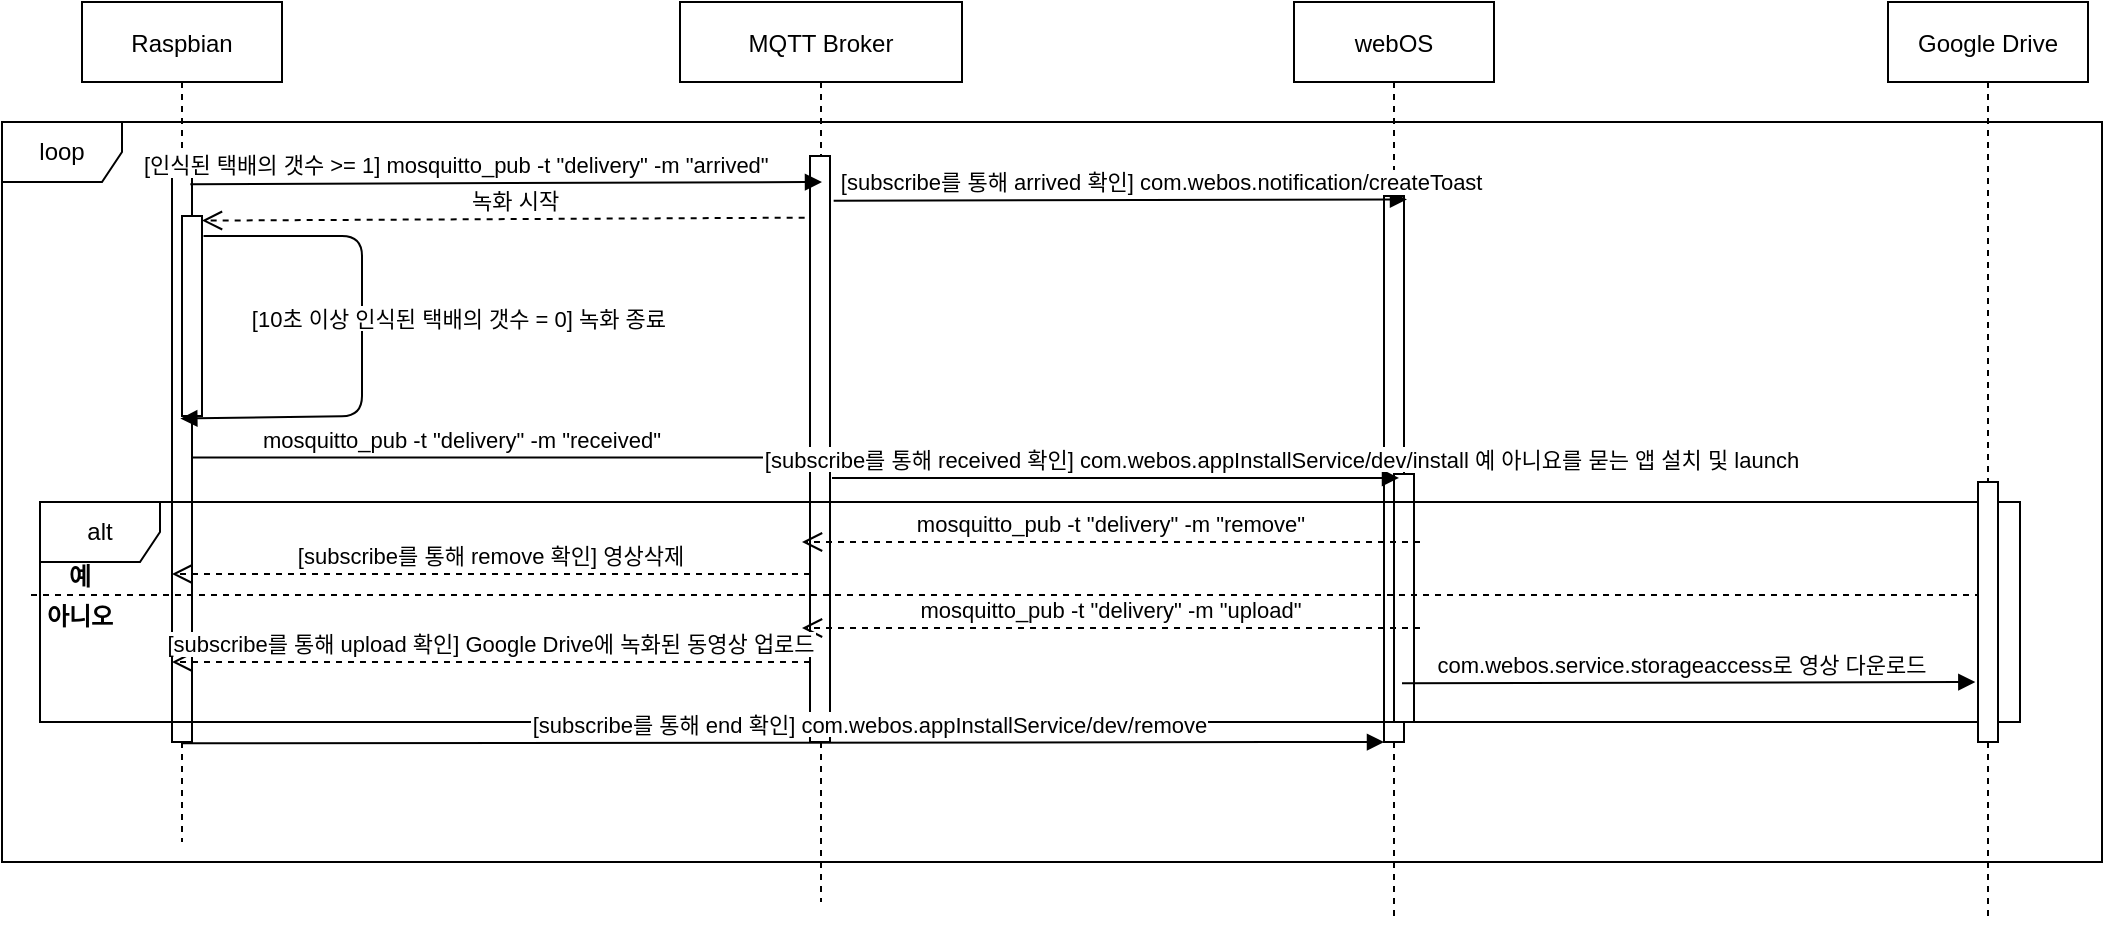 <mxfile version="20.2.7" type="github">
  <diagram id="kgpKYQtTHZ0yAKxKKP6v" name="Page-1">
    <mxGraphModel dx="2028" dy="573" grid="1" gridSize="10" guides="1" tooltips="1" connect="1" arrows="1" fold="1" page="1" pageScale="1" pageWidth="850" pageHeight="1100" math="0" shadow="0">
      <root>
        <mxCell id="0" />
        <mxCell id="1" parent="0" />
        <mxCell id="TofHJ6HbpgdQGZlDXPIa-22" value="loop" style="shape=umlFrame;whiteSpace=wrap;html=1;" parent="1" vertex="1">
          <mxGeometry x="-140" y="130" width="1050" height="370" as="geometry" />
        </mxCell>
        <mxCell id="3nuBFxr9cyL0pnOWT2aG-1" value="webOS" style="shape=umlLifeline;perimeter=lifelinePerimeter;container=1;collapsible=0;recursiveResize=0;rounded=0;shadow=0;strokeWidth=1;" parent="1" vertex="1">
          <mxGeometry x="506" y="70" width="100" height="460" as="geometry" />
        </mxCell>
        <mxCell id="3nuBFxr9cyL0pnOWT2aG-2" value="" style="points=[];perimeter=orthogonalPerimeter;rounded=0;shadow=0;strokeWidth=1;" parent="3nuBFxr9cyL0pnOWT2aG-1" vertex="1">
          <mxGeometry x="45" y="97" width="10" height="273" as="geometry" />
        </mxCell>
        <mxCell id="3nuBFxr9cyL0pnOWT2aG-4" value="" style="points=[];perimeter=orthogonalPerimeter;rounded=0;shadow=0;strokeWidth=1;" parent="3nuBFxr9cyL0pnOWT2aG-1" vertex="1">
          <mxGeometry x="50" y="236" width="10" height="124" as="geometry" />
        </mxCell>
        <mxCell id="3nuBFxr9cyL0pnOWT2aG-5" value="Raspbian" style="shape=umlLifeline;perimeter=lifelinePerimeter;container=1;collapsible=0;recursiveResize=0;rounded=0;shadow=0;strokeWidth=1;" parent="1" vertex="1">
          <mxGeometry x="-100" y="70" width="100" height="420" as="geometry" />
        </mxCell>
        <mxCell id="3nuBFxr9cyL0pnOWT2aG-6" value="" style="points=[];perimeter=orthogonalPerimeter;rounded=0;shadow=0;strokeWidth=1;" parent="3nuBFxr9cyL0pnOWT2aG-5" vertex="1">
          <mxGeometry x="45" y="77" width="10" height="293" as="geometry" />
        </mxCell>
        <mxCell id="TofHJ6HbpgdQGZlDXPIa-15" value="" style="points=[];perimeter=orthogonalPerimeter;rounded=0;shadow=0;strokeWidth=1;" parent="3nuBFxr9cyL0pnOWT2aG-5" vertex="1">
          <mxGeometry x="50" y="107" width="10" height="100" as="geometry" />
        </mxCell>
        <mxCell id="TofHJ6HbpgdQGZlDXPIa-11" value="[10초 이상 인식된 택배의 갯수 = 0] 녹화 종료 " style="verticalAlign=bottom;endArrow=block;shadow=0;strokeWidth=1;startArrow=none;exitX=1.077;exitY=0.1;exitDx=0;exitDy=0;exitPerimeter=0;entryX=-0.084;entryY=1.013;entryDx=0;entryDy=0;entryPerimeter=0;" parent="3nuBFxr9cyL0pnOWT2aG-5" source="TofHJ6HbpgdQGZlDXPIa-15" target="TofHJ6HbpgdQGZlDXPIa-15" edge="1">
          <mxGeometry x="-0.006" y="50" relative="1" as="geometry">
            <mxPoint x="60" y="119" as="sourcePoint" />
            <mxPoint x="235.17" y="176.68" as="targetPoint" />
            <mxPoint as="offset" />
            <Array as="points">
              <mxPoint x="140" y="117" />
              <mxPoint x="140" y="207" />
            </Array>
          </mxGeometry>
        </mxCell>
        <mxCell id="TofHJ6HbpgdQGZlDXPIa-4" value="녹화 시작" style="verticalAlign=bottom;endArrow=open;dashed=1;endSize=8;shadow=0;strokeWidth=1;entryX=1;entryY=0.023;entryDx=0;entryDy=0;entryPerimeter=0;exitX=0.933;exitY=0.105;exitDx=0;exitDy=0;exitPerimeter=0;" parent="1" source="TofHJ6HbpgdQGZlDXPIa-6" target="TofHJ6HbpgdQGZlDXPIa-15" edge="1">
          <mxGeometry relative="1" as="geometry">
            <mxPoint x="-40" y="177" as="targetPoint" />
            <mxPoint x="269" y="180" as="sourcePoint" />
          </mxGeometry>
        </mxCell>
        <mxCell id="TofHJ6HbpgdQGZlDXPIa-5" value="MQTT Broker" style="shape=umlLifeline;perimeter=lifelinePerimeter;container=1;collapsible=0;recursiveResize=0;rounded=0;shadow=0;strokeWidth=1;" parent="1" vertex="1">
          <mxGeometry x="199" y="70" width="141" height="450" as="geometry" />
        </mxCell>
        <mxCell id="TofHJ6HbpgdQGZlDXPIa-6" value="" style="points=[];perimeter=orthogonalPerimeter;rounded=0;shadow=0;strokeWidth=1;" parent="TofHJ6HbpgdQGZlDXPIa-5" vertex="1">
          <mxGeometry x="65" y="77" width="10" height="293" as="geometry" />
        </mxCell>
        <mxCell id="TofHJ6HbpgdQGZlDXPIa-27" value="" style="endArrow=none;dashed=1;html=1;rounded=0;exitX=-0.006;exitY=0.505;exitDx=0;exitDy=0;exitPerimeter=0;" parent="TofHJ6HbpgdQGZlDXPIa-5" target="TofHJ6HbpgdQGZlDXPIa-34" edge="1">
          <mxGeometry width="50" height="50" relative="1" as="geometry">
            <mxPoint x="-324.5" y="296.5" as="sourcePoint" />
            <mxPoint x="432.25" y="296.9" as="targetPoint" />
          </mxGeometry>
        </mxCell>
        <mxCell id="TofHJ6HbpgdQGZlDXPIa-28" value="예" style="text;align=center;fontStyle=1;verticalAlign=middle;spacingLeft=3;spacingRight=3;strokeColor=none;rotatable=0;points=[[0,0.5],[1,0.5]];portConstraint=eastwest;" parent="TofHJ6HbpgdQGZlDXPIa-5" vertex="1">
          <mxGeometry x="-320" y="280" width="40" height="13" as="geometry" />
        </mxCell>
        <mxCell id="TofHJ6HbpgdQGZlDXPIa-29" value="아니오" style="text;align=center;fontStyle=1;verticalAlign=middle;spacingLeft=3;spacingRight=3;strokeColor=none;rotatable=0;points=[[0,0.5],[1,0.5]];portConstraint=eastwest;" parent="TofHJ6HbpgdQGZlDXPIa-5" vertex="1">
          <mxGeometry x="-320" y="300" width="40" height="13" as="geometry" />
        </mxCell>
        <mxCell id="TofHJ6HbpgdQGZlDXPIa-30" value="mosquitto_pub -t &quot;delivery&quot; -m &quot;remove&quot;" style="verticalAlign=bottom;endArrow=open;dashed=1;endSize=8;shadow=0;strokeWidth=1;" parent="TofHJ6HbpgdQGZlDXPIa-5" edge="1">
          <mxGeometry relative="1" as="geometry">
            <mxPoint x="61" y="270" as="targetPoint" />
            <mxPoint x="370" y="270" as="sourcePoint" />
          </mxGeometry>
        </mxCell>
        <mxCell id="TofHJ6HbpgdQGZlDXPIa-31" value="mosquitto_pub -t &quot;delivery&quot; -m &quot;upload&quot;" style="verticalAlign=bottom;endArrow=open;dashed=1;endSize=8;shadow=0;strokeWidth=1;" parent="TofHJ6HbpgdQGZlDXPIa-5" edge="1">
          <mxGeometry relative="1" as="geometry">
            <mxPoint x="61" y="313" as="targetPoint" />
            <mxPoint x="370" y="313" as="sourcePoint" />
          </mxGeometry>
        </mxCell>
        <mxCell id="TofHJ6HbpgdQGZlDXPIa-32" value="[subscribe를 통해 upload 확인] Google Drive에 녹화된 동영상 업로드" style="verticalAlign=bottom;endArrow=open;dashed=1;endSize=8;shadow=0;strokeWidth=1;" parent="TofHJ6HbpgdQGZlDXPIa-5" source="TofHJ6HbpgdQGZlDXPIa-6" edge="1">
          <mxGeometry relative="1" as="geometry">
            <mxPoint x="-254" y="330" as="targetPoint" />
            <mxPoint x="55" y="330" as="sourcePoint" />
          </mxGeometry>
        </mxCell>
        <mxCell id="TofHJ6HbpgdQGZlDXPIa-40" value="com.webos.service.storageaccess로 영상 다운로드" style="verticalAlign=bottom;endArrow=block;shadow=0;strokeWidth=1;entryX=1.15;entryY=0.021;entryDx=0;entryDy=0;entryPerimeter=0;exitX=1.183;exitY=0.09;exitDx=0;exitDy=0;exitPerimeter=0;" parent="TofHJ6HbpgdQGZlDXPIa-5" edge="1">
          <mxGeometry x="-0.023" relative="1" as="geometry">
            <mxPoint x="361" y="340.64" as="sourcePoint" />
            <mxPoint x="647.67" y="340.003" as="targetPoint" />
            <mxPoint as="offset" />
          </mxGeometry>
        </mxCell>
        <mxCell id="TofHJ6HbpgdQGZlDXPIa-23" value="alt" style="shape=umlFrame;whiteSpace=wrap;html=1;" parent="TofHJ6HbpgdQGZlDXPIa-5" vertex="1">
          <mxGeometry x="-320" y="250" width="990" height="110" as="geometry" />
        </mxCell>
        <mxCell id="TofHJ6HbpgdQGZlDXPIa-3" value="[인식된 택배의 갯수 &gt;= 1] mosquitto_pub -t &quot;delivery&quot; -m &quot;arrived&quot; " style="verticalAlign=bottom;endArrow=block;shadow=0;strokeWidth=1;exitX=0.917;exitY=0.048;exitDx=0;exitDy=0;exitPerimeter=0;" parent="1" source="3nuBFxr9cyL0pnOWT2aG-6" edge="1">
          <mxGeometry x="-0.147" relative="1" as="geometry">
            <mxPoint x="-30" y="160" as="sourcePoint" />
            <mxPoint x="270" y="160" as="targetPoint" />
            <mxPoint as="offset" />
          </mxGeometry>
        </mxCell>
        <mxCell id="TofHJ6HbpgdQGZlDXPIa-13" value="[subscribe를 통해 arrived 확인] com.webos.notification/createToast" style="verticalAlign=bottom;endArrow=block;shadow=0;strokeWidth=1;entryX=1.15;entryY=0.021;entryDx=0;entryDy=0;entryPerimeter=0;exitX=1.183;exitY=0.09;exitDx=0;exitDy=0;exitPerimeter=0;" parent="1" edge="1">
          <mxGeometry x="0.145" relative="1" as="geometry">
            <mxPoint x="275.83" y="169.37" as="sourcePoint" />
            <mxPoint x="562.5" y="168.733" as="targetPoint" />
            <mxPoint as="offset" />
          </mxGeometry>
        </mxCell>
        <mxCell id="TofHJ6HbpgdQGZlDXPIa-18" value="mosquitto_pub -t &quot;delivery&quot; -m &quot;received&quot; " style="verticalAlign=bottom;endArrow=block;shadow=0;strokeWidth=1;entryX=1.061;entryY=0.658;entryDx=0;entryDy=0;entryPerimeter=0;" parent="1" edge="1">
          <mxGeometry x="-0.147" relative="1" as="geometry">
            <mxPoint x="-45" y="297.794" as="sourcePoint" />
            <mxPoint x="274.61" y="297.794" as="targetPoint" />
            <mxPoint as="offset" />
          </mxGeometry>
        </mxCell>
        <mxCell id="TofHJ6HbpgdQGZlDXPIa-20" value="[subscribe를 통해 received 확인] com.webos.appInstallService/dev/install 예 아니요를 묻는 앱 설치 및 launch" style="verticalAlign=bottom;endArrow=block;shadow=0;strokeWidth=1;entryX=0.15;entryY=0.017;entryDx=0;entryDy=0;entryPerimeter=0;" parent="1" edge="1">
          <mxGeometry x="0.587" relative="1" as="geometry">
            <mxPoint x="275" y="307.938" as="sourcePoint" />
            <mxPoint x="558.5" y="307.938" as="targetPoint" />
            <mxPoint as="offset" />
          </mxGeometry>
        </mxCell>
        <mxCell id="TofHJ6HbpgdQGZlDXPIa-33" value="[subscribe를 통해 remove 확인] 영상삭제" style="verticalAlign=bottom;endArrow=open;dashed=1;endSize=8;shadow=0;strokeWidth=1;" parent="1" edge="1">
          <mxGeometry relative="1" as="geometry">
            <mxPoint x="-55" y="356" as="targetPoint" />
            <mxPoint x="264" y="356" as="sourcePoint" />
          </mxGeometry>
        </mxCell>
        <mxCell id="TofHJ6HbpgdQGZlDXPIa-34" value="Google Drive" style="shape=umlLifeline;perimeter=lifelinePerimeter;container=1;collapsible=0;recursiveResize=0;rounded=0;shadow=0;strokeWidth=1;" parent="1" vertex="1">
          <mxGeometry x="803" y="70" width="100" height="460" as="geometry" />
        </mxCell>
        <mxCell id="TofHJ6HbpgdQGZlDXPIa-35" value="" style="points=[];perimeter=orthogonalPerimeter;rounded=0;shadow=0;strokeWidth=1;" parent="TofHJ6HbpgdQGZlDXPIa-34" vertex="1">
          <mxGeometry x="45" y="240" width="10" height="130" as="geometry" />
        </mxCell>
        <mxCell id="lSkQW4AcPhrywIMa6WFJ-1" value="[subscribe를 통해 end 확인] com.webos.appInstallService/dev/remove" style="verticalAlign=bottom;endArrow=block;shadow=0;strokeWidth=1;exitX=1.183;exitY=0.09;exitDx=0;exitDy=0;exitPerimeter=0;" edge="1" parent="1" target="3nuBFxr9cyL0pnOWT2aG-2">
          <mxGeometry x="0.145" relative="1" as="geometry">
            <mxPoint x="-50.0" y="440.64" as="sourcePoint" />
            <mxPoint x="236.67" y="440.003" as="targetPoint" />
            <mxPoint as="offset" />
          </mxGeometry>
        </mxCell>
      </root>
    </mxGraphModel>
  </diagram>
</mxfile>
